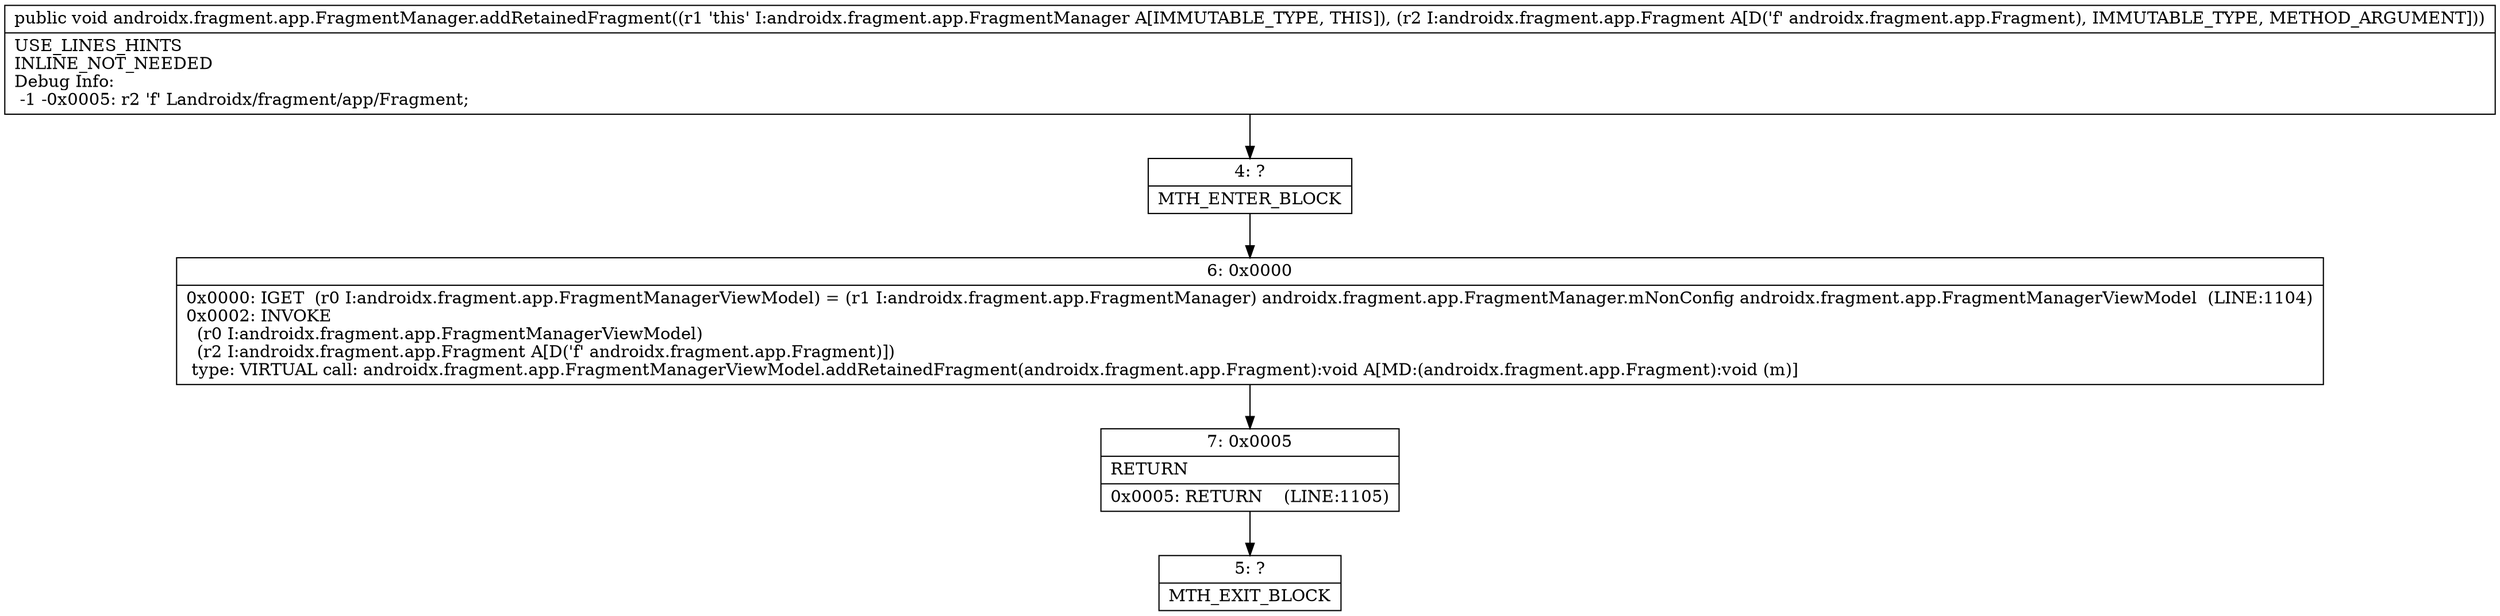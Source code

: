 digraph "CFG forandroidx.fragment.app.FragmentManager.addRetainedFragment(Landroidx\/fragment\/app\/Fragment;)V" {
Node_4 [shape=record,label="{4\:\ ?|MTH_ENTER_BLOCK\l}"];
Node_6 [shape=record,label="{6\:\ 0x0000|0x0000: IGET  (r0 I:androidx.fragment.app.FragmentManagerViewModel) = (r1 I:androidx.fragment.app.FragmentManager) androidx.fragment.app.FragmentManager.mNonConfig androidx.fragment.app.FragmentManagerViewModel  (LINE:1104)\l0x0002: INVOKE  \l  (r0 I:androidx.fragment.app.FragmentManagerViewModel)\l  (r2 I:androidx.fragment.app.Fragment A[D('f' androidx.fragment.app.Fragment)])\l type: VIRTUAL call: androidx.fragment.app.FragmentManagerViewModel.addRetainedFragment(androidx.fragment.app.Fragment):void A[MD:(androidx.fragment.app.Fragment):void (m)]\l}"];
Node_7 [shape=record,label="{7\:\ 0x0005|RETURN\l|0x0005: RETURN    (LINE:1105)\l}"];
Node_5 [shape=record,label="{5\:\ ?|MTH_EXIT_BLOCK\l}"];
MethodNode[shape=record,label="{public void androidx.fragment.app.FragmentManager.addRetainedFragment((r1 'this' I:androidx.fragment.app.FragmentManager A[IMMUTABLE_TYPE, THIS]), (r2 I:androidx.fragment.app.Fragment A[D('f' androidx.fragment.app.Fragment), IMMUTABLE_TYPE, METHOD_ARGUMENT]))  | USE_LINES_HINTS\lINLINE_NOT_NEEDED\lDebug Info:\l  \-1 \-0x0005: r2 'f' Landroidx\/fragment\/app\/Fragment;\l}"];
MethodNode -> Node_4;Node_4 -> Node_6;
Node_6 -> Node_7;
Node_7 -> Node_5;
}

